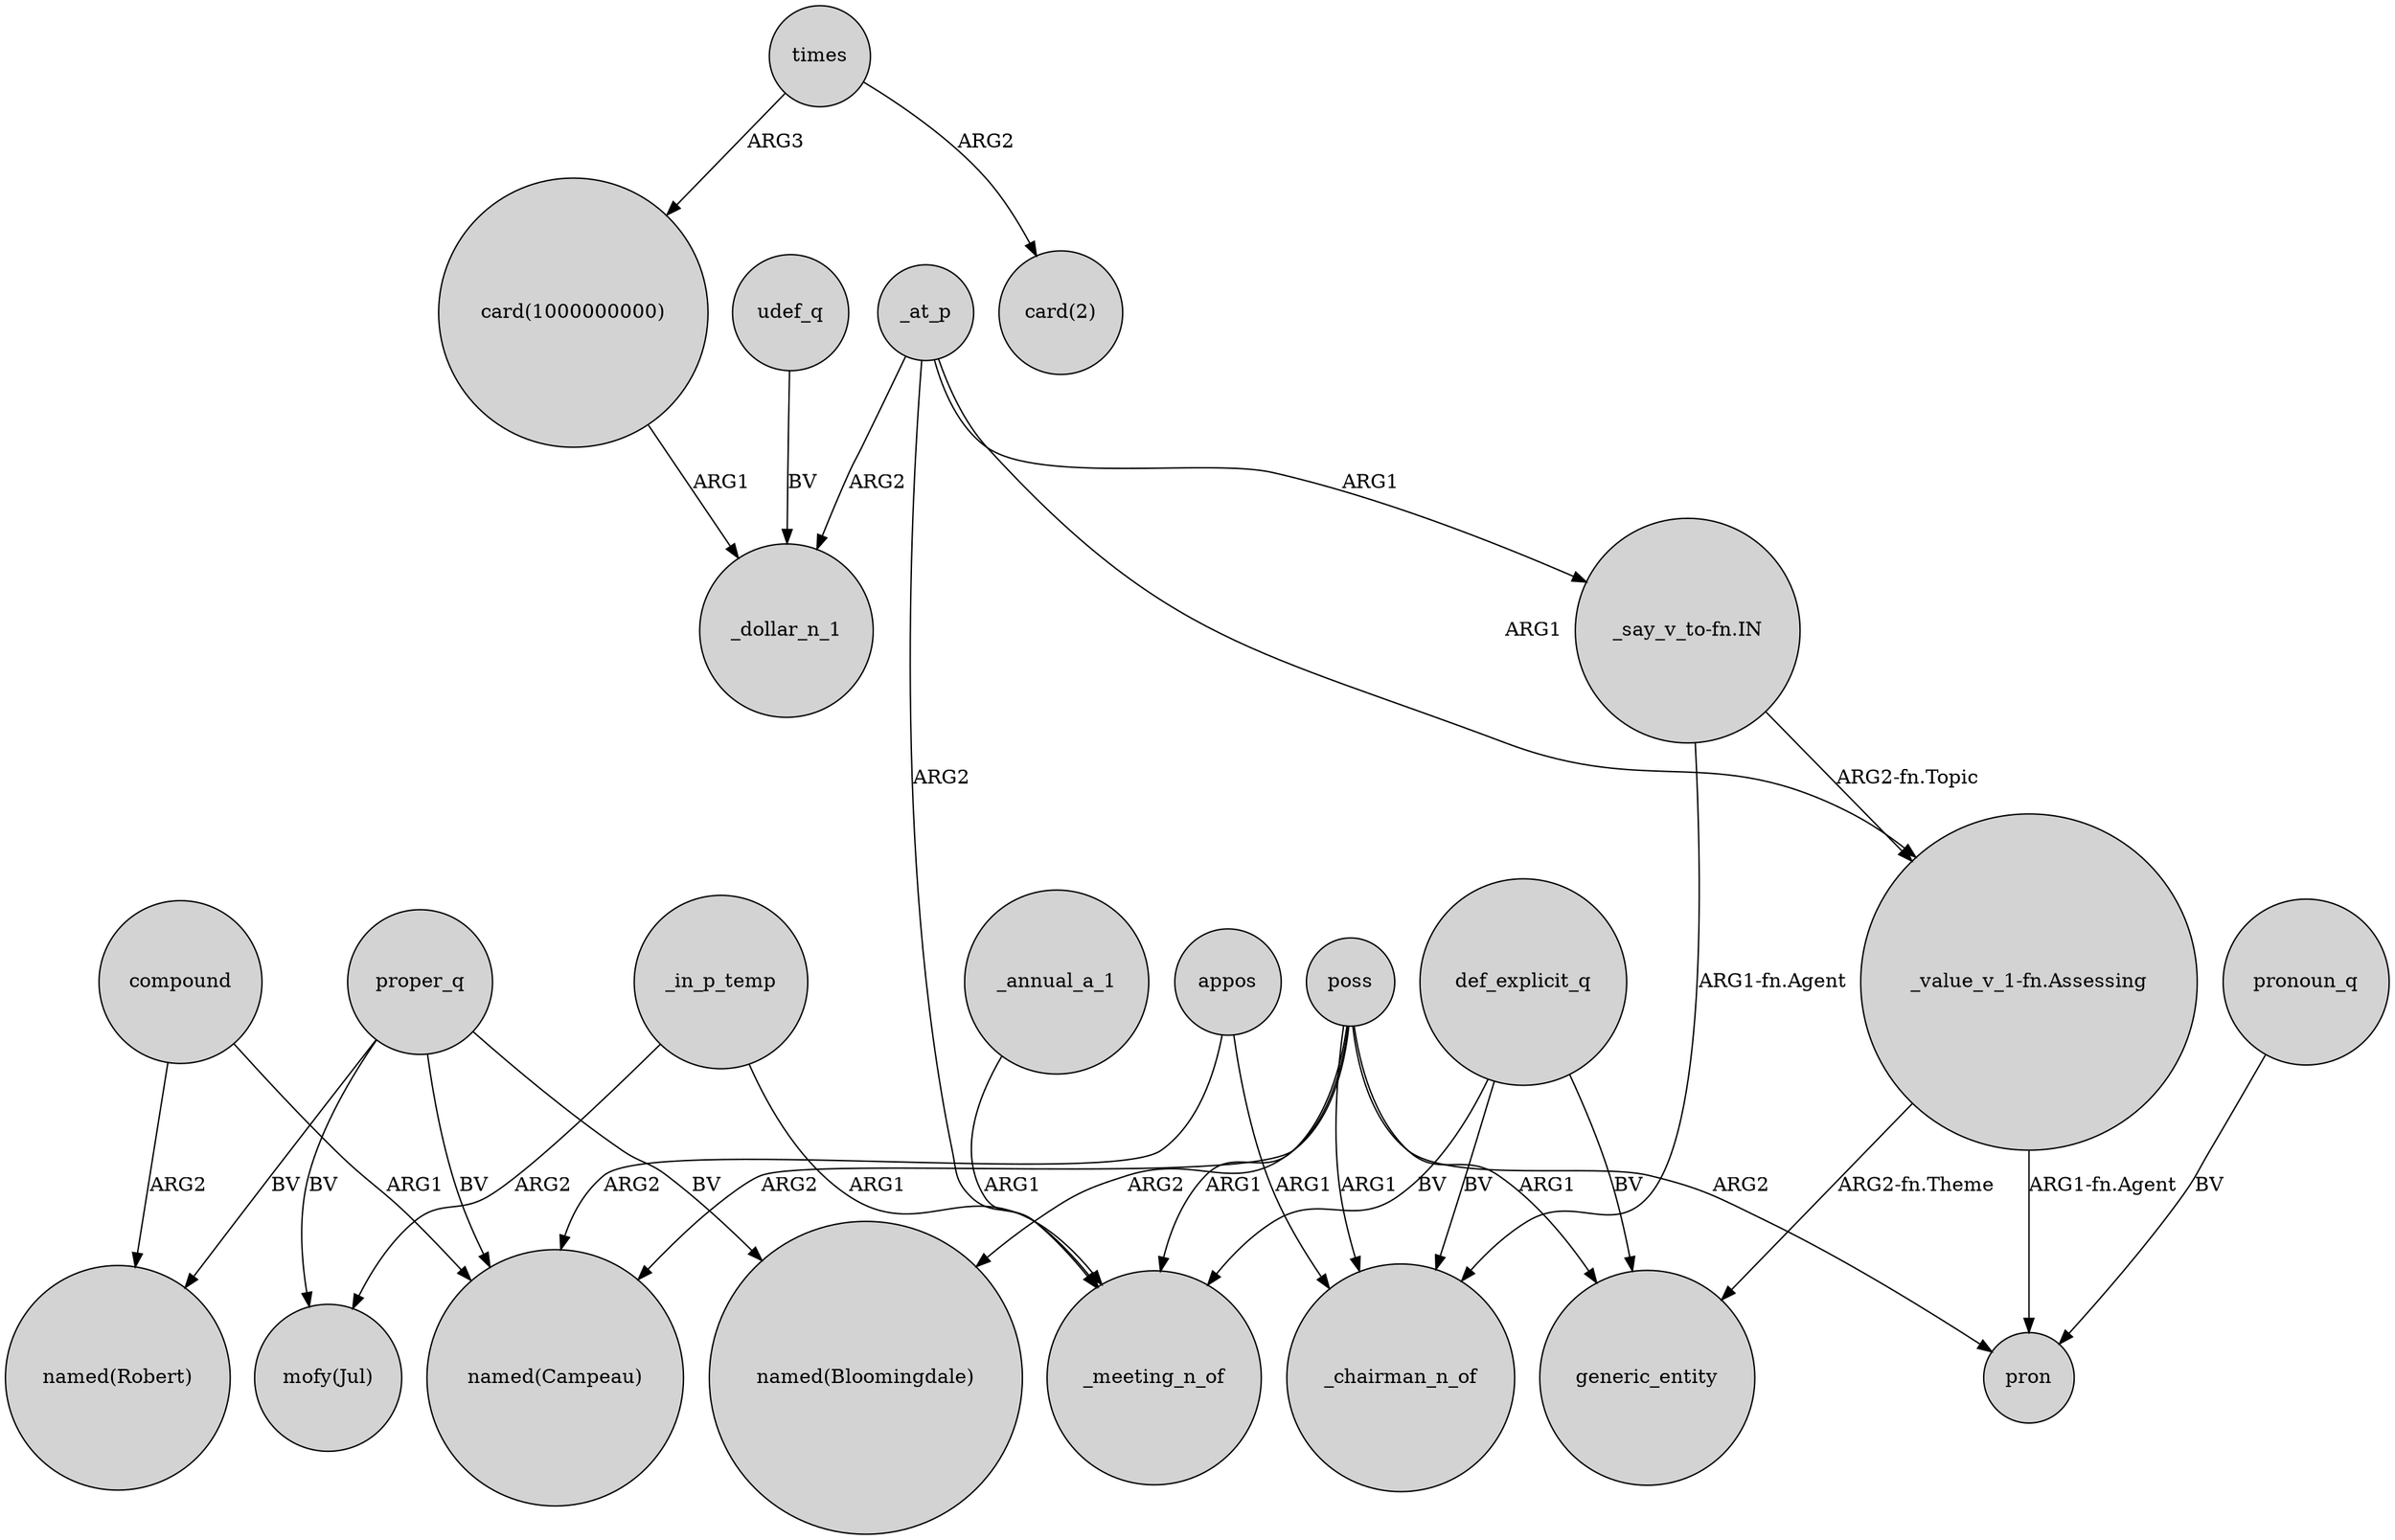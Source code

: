 digraph {
	node [shape=circle style=filled]
	_at_p -> _dollar_n_1 [label=ARG2]
	compound -> "named(Campeau)" [label=ARG1]
	proper_q -> "mofy(Jul)" [label=BV]
	poss -> generic_entity [label=ARG1]
	poss -> pron [label=ARG2]
	appos -> _chairman_n_of [label=ARG1]
	"_say_v_to-fn.IN" -> _chairman_n_of [label="ARG1-fn.Agent"]
	def_explicit_q -> _meeting_n_of [label=BV]
	_annual_a_1 -> _meeting_n_of [label=ARG1]
	compound -> "named(Robert)" [label=ARG2]
	def_explicit_q -> generic_entity [label=BV]
	_in_p_temp -> _meeting_n_of [label=ARG1]
	_at_p -> "_value_v_1-fn.Assessing" [label=ARG1]
	"_say_v_to-fn.IN" -> "_value_v_1-fn.Assessing" [label="ARG2-fn.Topic"]
	times -> "card(1000000000)" [label=ARG3]
	_at_p -> _meeting_n_of [label=ARG2]
	pronoun_q -> pron [label=BV]
	poss -> "named(Campeau)" [label=ARG2]
	appos -> "named(Campeau)" [label=ARG2]
	_in_p_temp -> "mofy(Jul)" [label=ARG2]
	poss -> "named(Bloomingdale)" [label=ARG2]
	proper_q -> "named(Campeau)" [label=BV]
	proper_q -> "named(Robert)" [label=BV]
	_at_p -> "_say_v_to-fn.IN" [label=ARG1]
	"_value_v_1-fn.Assessing" -> generic_entity [label="ARG2-fn.Theme"]
	times -> "card(2)" [label=ARG2]
	proper_q -> "named(Bloomingdale)" [label=BV]
	poss -> _meeting_n_of [label=ARG1]
	"_value_v_1-fn.Assessing" -> pron [label="ARG1-fn.Agent"]
	"card(1000000000)" -> _dollar_n_1 [label=ARG1]
	def_explicit_q -> _chairman_n_of [label=BV]
	udef_q -> _dollar_n_1 [label=BV]
	poss -> _chairman_n_of [label=ARG1]
}
